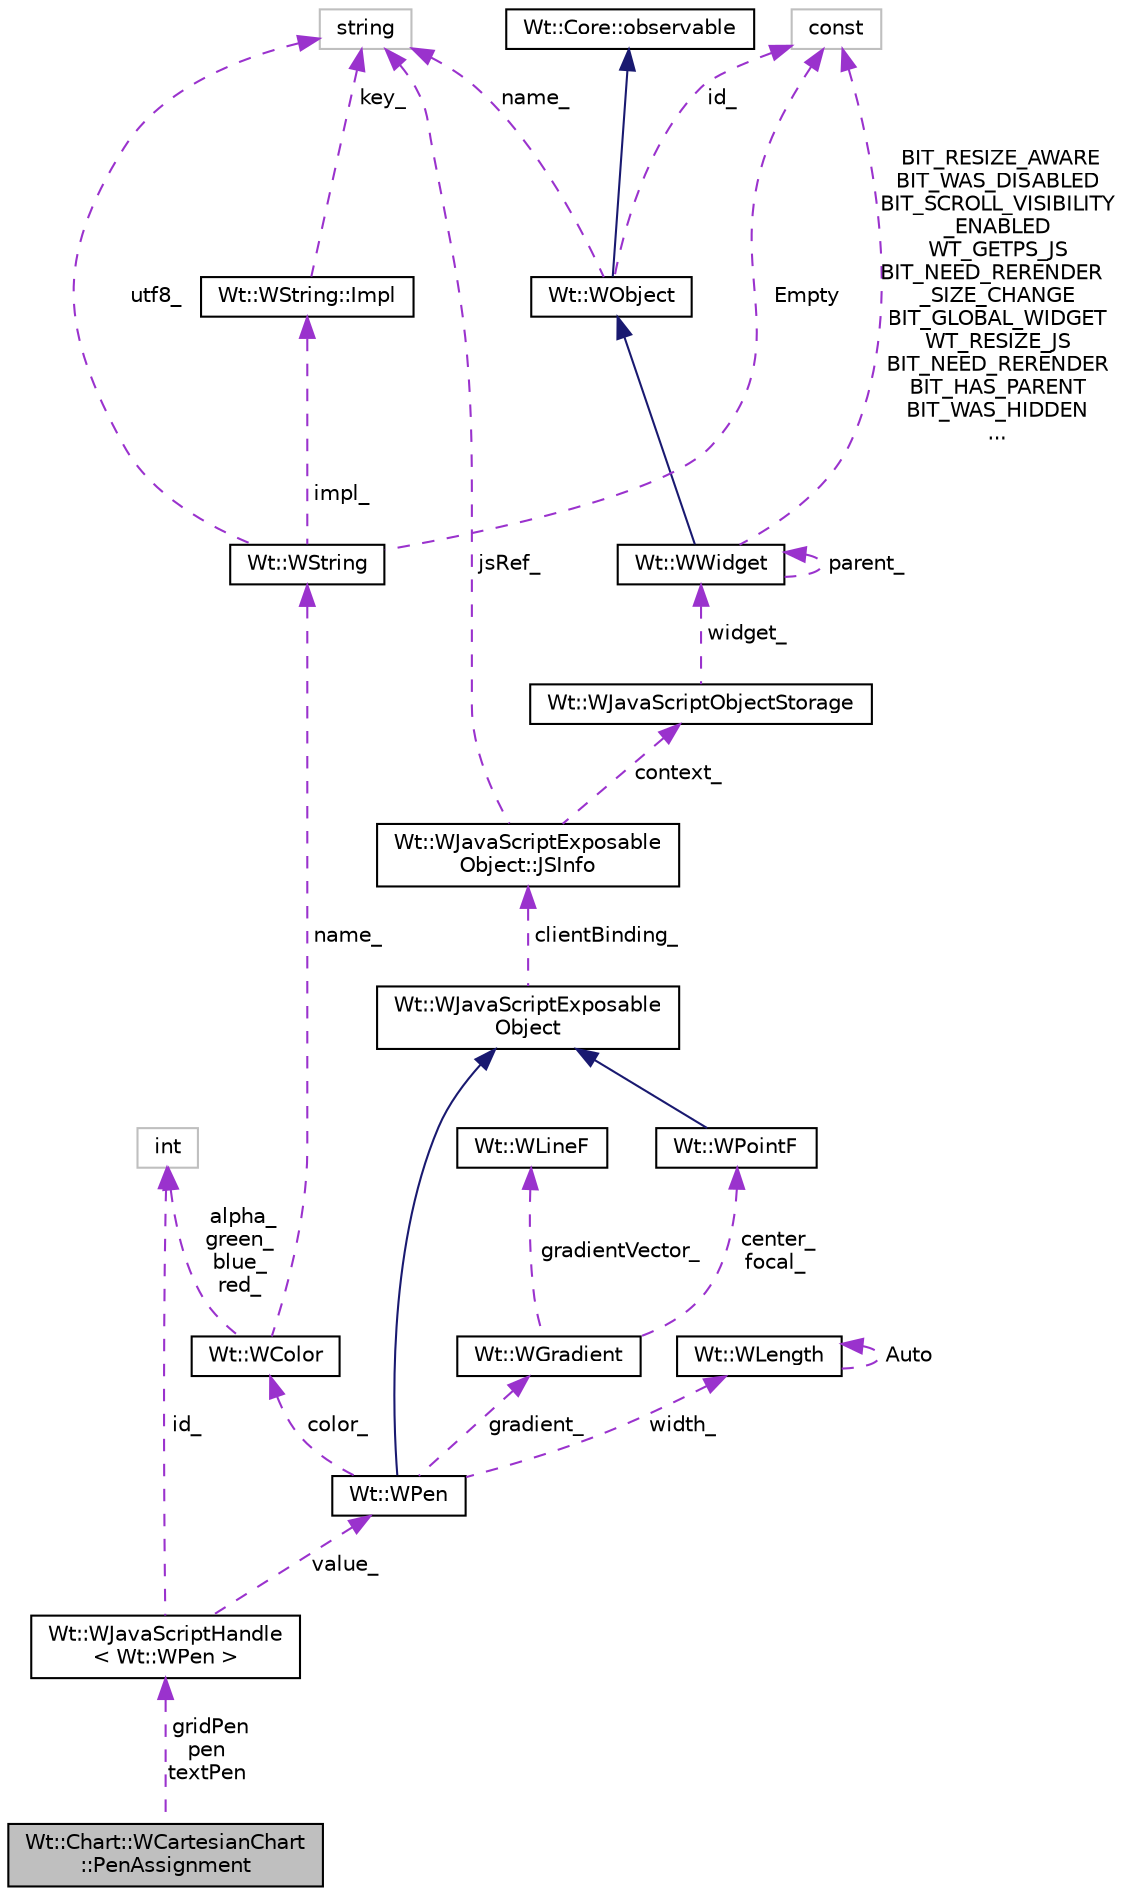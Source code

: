 digraph "Wt::Chart::WCartesianChart::PenAssignment"
{
 // LATEX_PDF_SIZE
  edge [fontname="Helvetica",fontsize="10",labelfontname="Helvetica",labelfontsize="10"];
  node [fontname="Helvetica",fontsize="10",shape=record];
  Node1 [label="Wt::Chart::WCartesianChart\l::PenAssignment",height=0.2,width=0.4,color="black", fillcolor="grey75", style="filled", fontcolor="black",tooltip=" "];
  Node2 -> Node1 [dir="back",color="darkorchid3",fontsize="10",style="dashed",label=" gridPen\npen\ntextPen" ,fontname="Helvetica"];
  Node2 [label="Wt::WJavaScriptHandle\l\< Wt::WPen \>",height=0.2,width=0.4,color="black", fillcolor="white", style="filled",URL="$classWt_1_1WJavaScriptHandle.html",tooltip=" "];
  Node3 -> Node2 [dir="back",color="darkorchid3",fontsize="10",style="dashed",label=" id_" ,fontname="Helvetica"];
  Node3 [label="int",height=0.2,width=0.4,color="grey75", fillcolor="white", style="filled",tooltip=" "];
  Node4 -> Node2 [dir="back",color="darkorchid3",fontsize="10",style="dashed",label=" value_" ,fontname="Helvetica"];
  Node4 [label="Wt::WPen",height=0.2,width=0.4,color="black", fillcolor="white", style="filled",URL="$classWt_1_1WPen.html",tooltip="A value class that defines the style for pen strokes."];
  Node5 -> Node4 [dir="back",color="midnightblue",fontsize="10",style="solid",fontname="Helvetica"];
  Node5 [label="Wt::WJavaScriptExposable\lObject",height=0.2,width=0.4,color="black", fillcolor="white", style="filled",URL="$classWt_1_1WJavaScriptExposableObject.html",tooltip="A JavaScript exposable object."];
  Node6 -> Node5 [dir="back",color="darkorchid3",fontsize="10",style="dashed",label=" clientBinding_" ,fontname="Helvetica"];
  Node6 [label="Wt::WJavaScriptExposable\lObject::JSInfo",height=0.2,width=0.4,color="black", fillcolor="white", style="filled",URL="$structWt_1_1WJavaScriptExposableObject_1_1JSInfo.html",tooltip=" "];
  Node7 -> Node6 [dir="back",color="darkorchid3",fontsize="10",style="dashed",label=" jsRef_" ,fontname="Helvetica"];
  Node7 [label="string",height=0.2,width=0.4,color="grey75", fillcolor="white", style="filled",tooltip=" "];
  Node8 -> Node6 [dir="back",color="darkorchid3",fontsize="10",style="dashed",label=" context_" ,fontname="Helvetica"];
  Node8 [label="Wt::WJavaScriptObjectStorage",height=0.2,width=0.4,color="black", fillcolor="white", style="filled",URL="$classWt_1_1WJavaScriptObjectStorage.html",tooltip=" "];
  Node9 -> Node8 [dir="back",color="darkorchid3",fontsize="10",style="dashed",label=" widget_" ,fontname="Helvetica"];
  Node9 [label="Wt::WWidget",height=0.2,width=0.4,color="black", fillcolor="white", style="filled",URL="$classWt_1_1WWidget.html",tooltip="The abstract base class for a user-interface component."];
  Node10 -> Node9 [dir="back",color="midnightblue",fontsize="10",style="solid",fontname="Helvetica"];
  Node10 [label="Wt::WObject",height=0.2,width=0.4,color="black", fillcolor="white", style="filled",URL="$classWt_1_1WObject.html",tooltip="A base class for objects that participate in the signal/slot system."];
  Node11 -> Node10 [dir="back",color="midnightblue",fontsize="10",style="solid",fontname="Helvetica"];
  Node11 [label="Wt::Core::observable",height=0.2,width=0.4,color="black", fillcolor="white", style="filled",URL="$classWt_1_1Core_1_1observable.html",tooltip="A base class for objects whose life-time can be tracked."];
  Node7 -> Node10 [dir="back",color="darkorchid3",fontsize="10",style="dashed",label=" name_" ,fontname="Helvetica"];
  Node12 -> Node10 [dir="back",color="darkorchid3",fontsize="10",style="dashed",label=" id_" ,fontname="Helvetica"];
  Node12 [label="const",height=0.2,width=0.4,color="grey75", fillcolor="white", style="filled",tooltip=" "];
  Node9 -> Node9 [dir="back",color="darkorchid3",fontsize="10",style="dashed",label=" parent_" ,fontname="Helvetica"];
  Node12 -> Node9 [dir="back",color="darkorchid3",fontsize="10",style="dashed",label=" BIT_RESIZE_AWARE\nBIT_WAS_DISABLED\nBIT_SCROLL_VISIBILITY\l_ENABLED\nWT_GETPS_JS\nBIT_NEED_RERENDER\l_SIZE_CHANGE\nBIT_GLOBAL_WIDGET\nWT_RESIZE_JS\nBIT_NEED_RERENDER\nBIT_HAS_PARENT\nBIT_WAS_HIDDEN\n..." ,fontname="Helvetica"];
  Node13 -> Node4 [dir="back",color="darkorchid3",fontsize="10",style="dashed",label=" color_" ,fontname="Helvetica"];
  Node13 [label="Wt::WColor",height=0.2,width=0.4,color="black", fillcolor="white", style="filled",URL="$classWt_1_1WColor.html",tooltip="A value class that defines a color."];
  Node14 -> Node13 [dir="back",color="darkorchid3",fontsize="10",style="dashed",label=" name_" ,fontname="Helvetica"];
  Node14 [label="Wt::WString",height=0.2,width=0.4,color="black", fillcolor="white", style="filled",URL="$classWt_1_1WString.html",tooltip="A value class which describes a locale-aware unicode string."];
  Node15 -> Node14 [dir="back",color="darkorchid3",fontsize="10",style="dashed",label=" impl_" ,fontname="Helvetica"];
  Node15 [label="Wt::WString::Impl",height=0.2,width=0.4,color="black", fillcolor="white", style="filled",URL="$structWt_1_1WString_1_1Impl.html",tooltip=" "];
  Node7 -> Node15 [dir="back",color="darkorchid3",fontsize="10",style="dashed",label=" key_" ,fontname="Helvetica"];
  Node7 -> Node14 [dir="back",color="darkorchid3",fontsize="10",style="dashed",label=" utf8_" ,fontname="Helvetica"];
  Node12 -> Node14 [dir="back",color="darkorchid3",fontsize="10",style="dashed",label=" Empty" ,fontname="Helvetica"];
  Node3 -> Node13 [dir="back",color="darkorchid3",fontsize="10",style="dashed",label=" alpha_\ngreen_\nblue_\nred_" ,fontname="Helvetica"];
  Node16 -> Node4 [dir="back",color="darkorchid3",fontsize="10",style="dashed",label=" gradient_" ,fontname="Helvetica"];
  Node16 [label="Wt::WGradient",height=0.2,width=0.4,color="black", fillcolor="white", style="filled",URL="$classWt_1_1WGradient.html",tooltip="A linear or radial gradient."];
  Node17 -> Node16 [dir="back",color="darkorchid3",fontsize="10",style="dashed",label=" center_\nfocal_" ,fontname="Helvetica"];
  Node17 [label="Wt::WPointF",height=0.2,width=0.4,color="black", fillcolor="white", style="filled",URL="$classWt_1_1WPointF.html",tooltip="A value class that defines a 2D point."];
  Node5 -> Node17 [dir="back",color="midnightblue",fontsize="10",style="solid",fontname="Helvetica"];
  Node18 -> Node16 [dir="back",color="darkorchid3",fontsize="10",style="dashed",label=" gradientVector_" ,fontname="Helvetica"];
  Node18 [label="Wt::WLineF",height=0.2,width=0.4,color="black", fillcolor="white", style="filled",URL="$classWt_1_1WLineF.html",tooltip="Utility class that defines a single line."];
  Node19 -> Node4 [dir="back",color="darkorchid3",fontsize="10",style="dashed",label=" width_" ,fontname="Helvetica"];
  Node19 [label="Wt::WLength",height=0.2,width=0.4,color="black", fillcolor="white", style="filled",URL="$classWt_1_1WLength.html",tooltip="A value class that describes a CSS length."];
  Node19 -> Node19 [dir="back",color="darkorchid3",fontsize="10",style="dashed",label=" Auto" ,fontname="Helvetica"];
}
